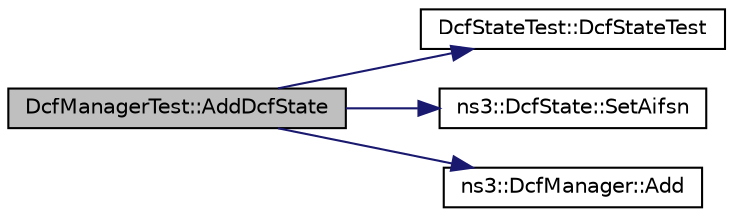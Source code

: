 digraph "DcfManagerTest::AddDcfState"
{
  edge [fontname="Helvetica",fontsize="10",labelfontname="Helvetica",labelfontsize="10"];
  node [fontname="Helvetica",fontsize="10",shape=record];
  rankdir="LR";
  Node1 [label="DcfManagerTest::AddDcfState",height=0.2,width=0.4,color="black", fillcolor="grey75", style="filled", fontcolor="black"];
  Node1 -> Node2 [color="midnightblue",fontsize="10",style="solid"];
  Node2 [label="DcfStateTest::DcfStateTest",height=0.2,width=0.4,color="black", fillcolor="white", style="filled",URL="$dc/dab/classDcfStateTest.html#ac53c5fd0c649559c1e9b7bbdc18da7f0"];
  Node1 -> Node3 [color="midnightblue",fontsize="10",style="solid"];
  Node3 [label="ns3::DcfState::SetAifsn",height=0.2,width=0.4,color="black", fillcolor="white", style="filled",URL="$df/dde/classns3_1_1DcfState.html#ae957a4ab4e518d5efd50bb8640dd07c5"];
  Node1 -> Node4 [color="midnightblue",fontsize="10",style="solid"];
  Node4 [label="ns3::DcfManager::Add",height=0.2,width=0.4,color="black", fillcolor="white", style="filled",URL="$de/d60/classns3_1_1DcfManager.html#a0b27b5152f4394f743555d4693fd7fef"];
}

